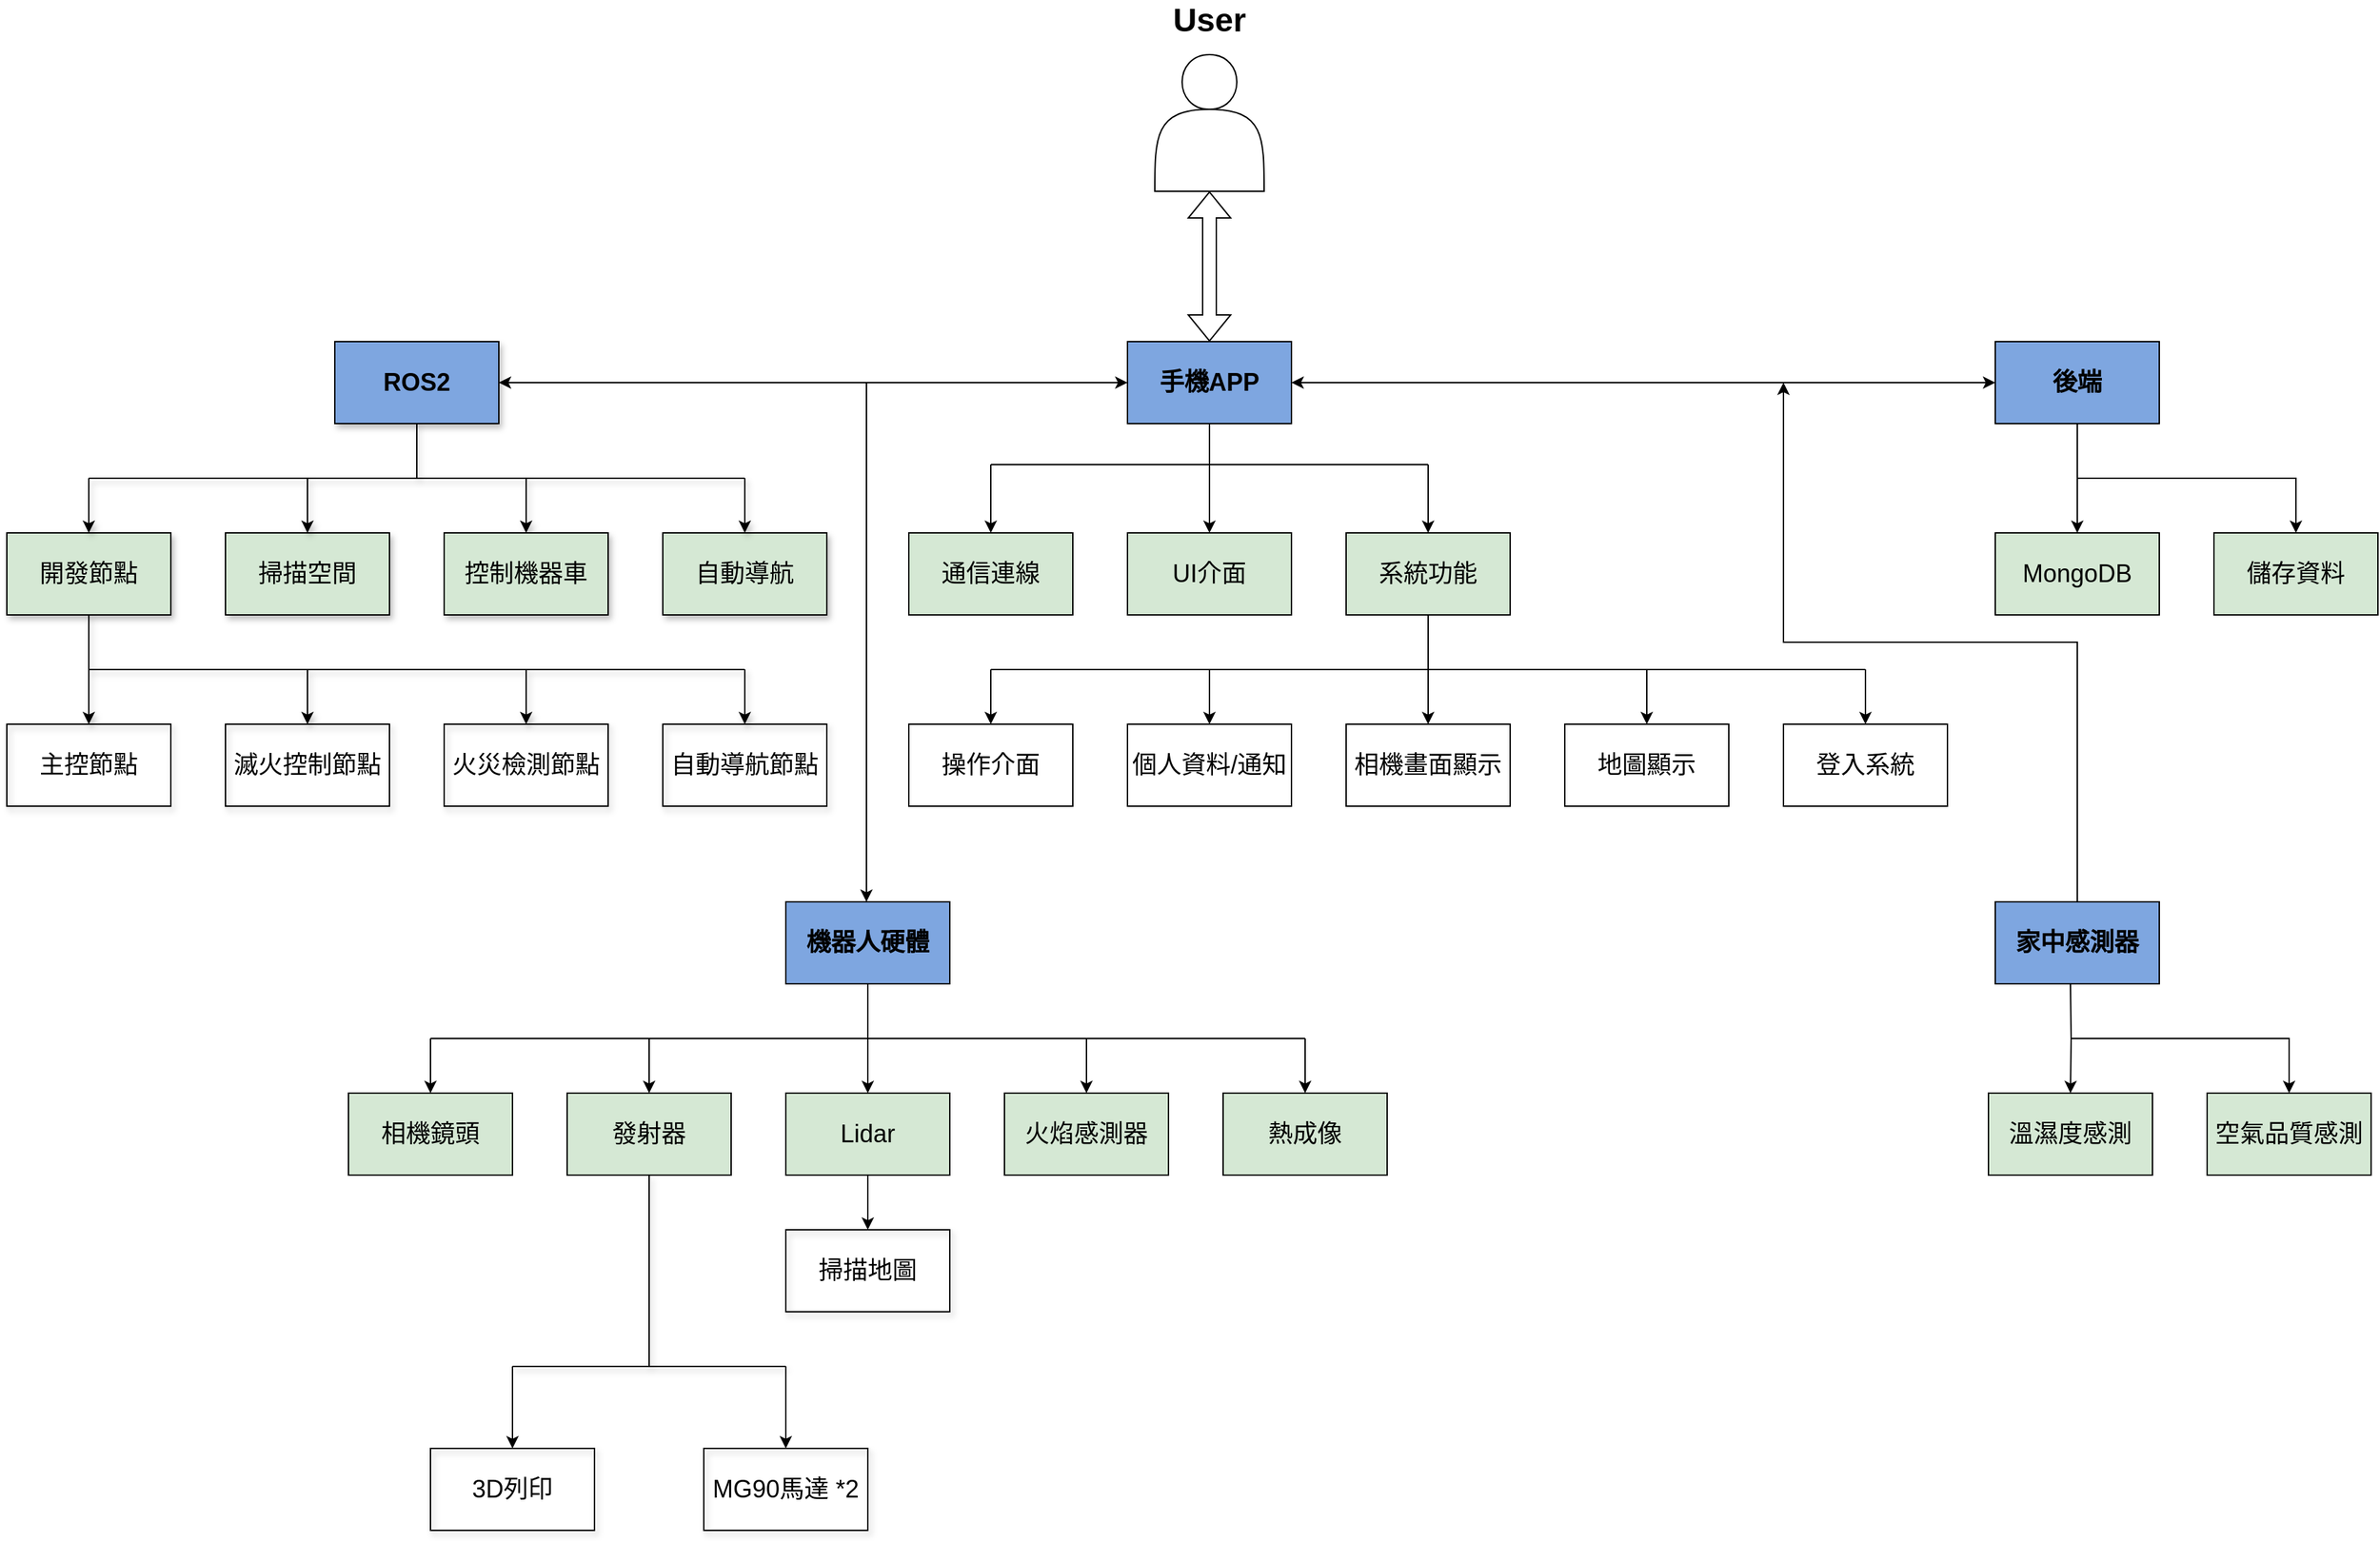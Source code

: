 <mxfile version="26.1.1">
  <diagram name="第 1 页" id="WW0h8ZEtxXKsrFg5zJ29">
    <mxGraphModel dx="3061" dy="2113" grid="1" gridSize="10" guides="1" tooltips="1" connect="1" arrows="1" fold="1" page="1" pageScale="1" pageWidth="1169" pageHeight="827" background="none" math="0" shadow="0">
      <root>
        <mxCell id="0" />
        <mxCell id="1" parent="0" />
        <mxCell id="4VITDHsciW-ZJ6fpmFNJ-5" value="" style="rounded=0;orthogonalLoop=1;jettySize=auto;html=1;shadow=1;" parent="1" target="4VITDHsciW-ZJ6fpmFNJ-4" edge="1">
          <mxGeometry relative="1" as="geometry">
            <mxPoint x="-510" y="-450" as="sourcePoint" />
          </mxGeometry>
        </mxCell>
        <mxCell id="4VITDHsciW-ZJ6fpmFNJ-1" value="&lt;font style=&quot;font-size: 18px;&quot;&gt;&lt;b&gt;ROS2&lt;/b&gt;&lt;/font&gt;" style="rounded=0;whiteSpace=wrap;html=1;fillColor=#7EA6E0;shadow=1;" parent="1" vertex="1">
          <mxGeometry x="-650" y="-550" width="120" height="60" as="geometry" />
        </mxCell>
        <mxCell id="4VITDHsciW-ZJ6fpmFNJ-4" value="&lt;font style=&quot;font-size: 18px;&quot;&gt;控制機器車&lt;/font&gt;" style="whiteSpace=wrap;html=1;rounded=0;fillColor=#D5E8D4;shadow=1;" parent="1" vertex="1">
          <mxGeometry x="-570" y="-410" width="120" height="60" as="geometry" />
        </mxCell>
        <mxCell id="4VITDHsciW-ZJ6fpmFNJ-14" value="&lt;font style=&quot;font-size: 18px;&quot;&gt;掃描空間&lt;/font&gt;" style="rounded=0;whiteSpace=wrap;html=1;fillColor=#D5E8D4;shadow=1;" parent="1" vertex="1">
          <mxGeometry x="-730" y="-410" width="120" height="60" as="geometry" />
        </mxCell>
        <mxCell id="4VITDHsciW-ZJ6fpmFNJ-24" value="&lt;font style=&quot;font-size: 18px;&quot;&gt;自動導航&lt;/font&gt;" style="rounded=0;whiteSpace=wrap;html=1;fillColor=#D5E8D4;shadow=1;" parent="1" vertex="1">
          <mxGeometry x="-410" y="-410" width="120" height="60" as="geometry" />
        </mxCell>
        <mxCell id="4VITDHsciW-ZJ6fpmFNJ-27" value="" style="edgeStyle=none;rounded=0;orthogonalLoop=1;jettySize=auto;html=1;shadow=1;" parent="1" source="4VITDHsciW-ZJ6fpmFNJ-25" target="4VITDHsciW-ZJ6fpmFNJ-26" edge="1">
          <mxGeometry relative="1" as="geometry" />
        </mxCell>
        <mxCell id="4VITDHsciW-ZJ6fpmFNJ-25" value="&lt;font style=&quot;font-size: 18px;&quot;&gt;開發節點&lt;/font&gt;" style="rounded=0;whiteSpace=wrap;html=1;fillColor=#D5E8D4;shadow=1;" parent="1" vertex="1">
          <mxGeometry x="-890" y="-410" width="120" height="60" as="geometry" />
        </mxCell>
        <mxCell id="4VITDHsciW-ZJ6fpmFNJ-26" value="&lt;font style=&quot;font-size: 18px;&quot;&gt;主控節點&lt;/font&gt;" style="whiteSpace=wrap;html=1;fillColor=none;rounded=0;shadow=1;" parent="1" vertex="1">
          <mxGeometry x="-890" y="-270" width="120" height="60" as="geometry" />
        </mxCell>
        <mxCell id="4VITDHsciW-ZJ6fpmFNJ-28" value="&lt;font style=&quot;font-size: 18px;&quot;&gt;滅火控制節點&lt;/font&gt;" style="whiteSpace=wrap;html=1;fillColor=none;rounded=0;shadow=1;" parent="1" vertex="1">
          <mxGeometry x="-730" y="-270" width="120" height="60" as="geometry" />
        </mxCell>
        <mxCell id="4VITDHsciW-ZJ6fpmFNJ-29" value="&lt;font style=&quot;font-size: 18px;&quot;&gt;火災檢測節點&lt;/font&gt;" style="whiteSpace=wrap;html=1;fillColor=none;rounded=0;shadow=1;" parent="1" vertex="1">
          <mxGeometry x="-570" y="-270" width="120" height="60" as="geometry" />
        </mxCell>
        <mxCell id="4VITDHsciW-ZJ6fpmFNJ-30" value="&lt;font style=&quot;font-size: 18px;&quot;&gt;自動導航節點&lt;/font&gt;" style="whiteSpace=wrap;html=1;fillColor=none;rounded=0;shadow=1;" parent="1" vertex="1">
          <mxGeometry x="-410" y="-270" width="120" height="60" as="geometry" />
        </mxCell>
        <mxCell id="4VITDHsciW-ZJ6fpmFNJ-39" value="" style="endArrow=none;html=1;rounded=0;shadow=1;" parent="1" edge="1">
          <mxGeometry width="50" height="50" relative="1" as="geometry">
            <mxPoint x="-350" y="-450" as="sourcePoint" />
            <mxPoint x="-830" y="-450" as="targetPoint" />
          </mxGeometry>
        </mxCell>
        <mxCell id="4VITDHsciW-ZJ6fpmFNJ-40" value="" style="endArrow=classic;html=1;rounded=0;entryX=0.5;entryY=0;entryDx=0;entryDy=0;shadow=1;" parent="1" target="4VITDHsciW-ZJ6fpmFNJ-25" edge="1">
          <mxGeometry width="50" height="50" relative="1" as="geometry">
            <mxPoint x="-830" y="-450" as="sourcePoint" />
            <mxPoint x="-780" y="-500" as="targetPoint" />
          </mxGeometry>
        </mxCell>
        <mxCell id="4VITDHsciW-ZJ6fpmFNJ-41" value="" style="endArrow=classic;html=1;rounded=0;shadow=1;" parent="1" target="4VITDHsciW-ZJ6fpmFNJ-24" edge="1">
          <mxGeometry width="50" height="50" relative="1" as="geometry">
            <mxPoint x="-350" y="-450" as="sourcePoint" />
            <mxPoint x="-300" y="-500" as="targetPoint" />
          </mxGeometry>
        </mxCell>
        <mxCell id="4VITDHsciW-ZJ6fpmFNJ-42" value="" style="endArrow=classic;html=1;rounded=0;shadow=1;" parent="1" target="4VITDHsciW-ZJ6fpmFNJ-14" edge="1">
          <mxGeometry width="50" height="50" relative="1" as="geometry">
            <mxPoint x="-670" y="-450" as="sourcePoint" />
            <mxPoint x="-620" y="-500" as="targetPoint" />
          </mxGeometry>
        </mxCell>
        <mxCell id="4VITDHsciW-ZJ6fpmFNJ-43" value="" style="endArrow=none;html=1;rounded=0;shadow=1;" parent="1" edge="1">
          <mxGeometry width="50" height="50" relative="1" as="geometry">
            <mxPoint x="-830" y="-310" as="sourcePoint" />
            <mxPoint x="-350" y="-310" as="targetPoint" />
          </mxGeometry>
        </mxCell>
        <mxCell id="4VITDHsciW-ZJ6fpmFNJ-44" value="" style="endArrow=classic;html=1;rounded=0;shadow=1;" parent="1" target="4VITDHsciW-ZJ6fpmFNJ-28" edge="1">
          <mxGeometry width="50" height="50" relative="1" as="geometry">
            <mxPoint x="-670" y="-310" as="sourcePoint" />
            <mxPoint x="-620" y="-360" as="targetPoint" />
          </mxGeometry>
        </mxCell>
        <mxCell id="4VITDHsciW-ZJ6fpmFNJ-45" value="" style="endArrow=classic;html=1;rounded=0;shadow=1;" parent="1" target="4VITDHsciW-ZJ6fpmFNJ-29" edge="1">
          <mxGeometry width="50" height="50" relative="1" as="geometry">
            <mxPoint x="-510" y="-310" as="sourcePoint" />
            <mxPoint x="-460" y="-360" as="targetPoint" />
          </mxGeometry>
        </mxCell>
        <mxCell id="4VITDHsciW-ZJ6fpmFNJ-46" value="" style="endArrow=classic;html=1;rounded=0;shadow=1;" parent="1" target="4VITDHsciW-ZJ6fpmFNJ-30" edge="1">
          <mxGeometry width="50" height="50" relative="1" as="geometry">
            <mxPoint x="-350" y="-310" as="sourcePoint" />
            <mxPoint x="-300" y="-360" as="targetPoint" />
          </mxGeometry>
        </mxCell>
        <mxCell id="4VITDHsciW-ZJ6fpmFNJ-65" value="&lt;font style=&quot;font-size: 18px;&quot;&gt;&lt;b&gt;機器人硬體&lt;/b&gt;&lt;/font&gt;" style="rounded=0;whiteSpace=wrap;html=1;fillColor=light-dark(#7EA6E0,#000000);" parent="1" vertex="1">
          <mxGeometry x="-320" y="-140" width="120" height="60" as="geometry" />
        </mxCell>
        <mxCell id="4VITDHsciW-ZJ6fpmFNJ-66" value="&lt;font style=&quot;font-size: 18px;&quot;&gt;Lidar&lt;/font&gt;" style="whiteSpace=wrap;html=1;rounded=0;fillColor=light-dark(#D5E8D4,#000000);" parent="1" vertex="1">
          <mxGeometry x="-320" width="120" height="60" as="geometry" />
        </mxCell>
        <mxCell id="4VITDHsciW-ZJ6fpmFNJ-67" value="&lt;font style=&quot;font-size: 18px;&quot;&gt;發射器&lt;/font&gt;" style="rounded=0;whiteSpace=wrap;html=1;fillColor=light-dark(#D5E8D4,#000000);" parent="1" vertex="1">
          <mxGeometry x="-480" width="120" height="60" as="geometry" />
        </mxCell>
        <mxCell id="4VITDHsciW-ZJ6fpmFNJ-68" value="&lt;font style=&quot;font-size: 18px;&quot;&gt;火焰感測器&lt;/font&gt;" style="rounded=0;whiteSpace=wrap;html=1;fillColor=light-dark(#D5E8D4,#000000);" parent="1" vertex="1">
          <mxGeometry x="-160" width="120" height="60" as="geometry" />
        </mxCell>
        <mxCell id="4VITDHsciW-ZJ6fpmFNJ-70" value="&lt;font style=&quot;font-size: 18px;&quot;&gt;相機鏡頭&lt;/font&gt;" style="rounded=0;whiteSpace=wrap;html=1;fillColor=light-dark(#D5E8D4,#000000);" parent="1" vertex="1">
          <mxGeometry x="-640" width="120" height="60" as="geometry" />
        </mxCell>
        <mxCell id="4VITDHsciW-ZJ6fpmFNJ-75" value="" style="endArrow=none;html=1;rounded=0;" parent="1" edge="1">
          <mxGeometry width="50" height="50" relative="1" as="geometry">
            <mxPoint x="60" y="-40" as="sourcePoint" />
            <mxPoint x="-580" y="-40" as="targetPoint" />
          </mxGeometry>
        </mxCell>
        <mxCell id="4VITDHsciW-ZJ6fpmFNJ-76" value="" style="endArrow=classic;html=1;rounded=0;entryX=0.5;entryY=0;entryDx=0;entryDy=0;" parent="1" target="4VITDHsciW-ZJ6fpmFNJ-70" edge="1">
          <mxGeometry width="50" height="50" relative="1" as="geometry">
            <mxPoint x="-580" y="-40" as="sourcePoint" />
            <mxPoint x="-530" y="-90" as="targetPoint" />
          </mxGeometry>
        </mxCell>
        <mxCell id="4VITDHsciW-ZJ6fpmFNJ-77" value="" style="endArrow=classic;html=1;rounded=0;" parent="1" target="4VITDHsciW-ZJ6fpmFNJ-68" edge="1">
          <mxGeometry width="50" height="50" relative="1" as="geometry">
            <mxPoint x="-100" y="-40" as="sourcePoint" />
            <mxPoint x="-50" y="-90" as="targetPoint" />
          </mxGeometry>
        </mxCell>
        <mxCell id="4VITDHsciW-ZJ6fpmFNJ-78" value="" style="endArrow=classic;html=1;rounded=0;" parent="1" target="4VITDHsciW-ZJ6fpmFNJ-67" edge="1">
          <mxGeometry width="50" height="50" relative="1" as="geometry">
            <mxPoint x="-420" y="-40" as="sourcePoint" />
            <mxPoint x="-370" y="-90" as="targetPoint" />
          </mxGeometry>
        </mxCell>
        <mxCell id="4VITDHsciW-ZJ6fpmFNJ-85" value="" style="endArrow=classic;html=1;rounded=0;" parent="1" target="4VITDHsciW-ZJ6fpmFNJ-66" edge="1">
          <mxGeometry width="50" height="50" relative="1" as="geometry">
            <mxPoint x="-260" y="-40" as="sourcePoint" />
            <mxPoint x="-210" y="-90" as="targetPoint" />
          </mxGeometry>
        </mxCell>
        <mxCell id="4VITDHsciW-ZJ6fpmFNJ-86" value="&lt;font style=&quot;font-size: 18px;&quot;&gt;熱成像&lt;/font&gt;" style="rounded=0;whiteSpace=wrap;html=1;fillColor=light-dark(#D5E8D4,#000000);" parent="1" vertex="1">
          <mxGeometry width="120" height="60" as="geometry" />
        </mxCell>
        <mxCell id="4VITDHsciW-ZJ6fpmFNJ-87" value="" style="endArrow=none;html=1;rounded=0;" parent="1" edge="1">
          <mxGeometry width="50" height="50" relative="1" as="geometry">
            <mxPoint x="-260" y="-80" as="sourcePoint" />
            <mxPoint x="-260" y="-20" as="targetPoint" />
          </mxGeometry>
        </mxCell>
        <mxCell id="4VITDHsciW-ZJ6fpmFNJ-88" value="" style="endArrow=classic;html=1;rounded=0;" parent="1" target="4VITDHsciW-ZJ6fpmFNJ-86" edge="1">
          <mxGeometry width="50" height="50" relative="1" as="geometry">
            <mxPoint x="60" y="-40" as="sourcePoint" />
            <mxPoint x="110" y="-90" as="targetPoint" />
          </mxGeometry>
        </mxCell>
        <mxCell id="4VITDHsciW-ZJ6fpmFNJ-89" value="" style="endArrow=none;html=1;rounded=0;shadow=1;" parent="1" edge="1">
          <mxGeometry width="50" height="50" relative="1" as="geometry">
            <mxPoint x="-590" y="-490" as="sourcePoint" />
            <mxPoint x="-590" y="-450" as="targetPoint" />
          </mxGeometry>
        </mxCell>
        <mxCell id="4VITDHsciW-ZJ6fpmFNJ-90" value="" style="edgeStyle=orthogonalEdgeStyle;rounded=0;orthogonalLoop=1;jettySize=auto;html=1;" parent="1" source="4VITDHsciW-ZJ6fpmFNJ-91" target="4VITDHsciW-ZJ6fpmFNJ-92" edge="1">
          <mxGeometry relative="1" as="geometry" />
        </mxCell>
        <mxCell id="4VITDHsciW-ZJ6fpmFNJ-91" value="&lt;font style=&quot;font-size: 18px;&quot;&gt;&lt;b&gt;手機APP&lt;/b&gt;&lt;/font&gt;" style="rounded=0;whiteSpace=wrap;html=1;fillColor=light-dark(#7EA6E0,var(--ge-dark-color, #121212));" parent="1" vertex="1">
          <mxGeometry x="-70" y="-550" width="120" height="60" as="geometry" />
        </mxCell>
        <mxCell id="4VITDHsciW-ZJ6fpmFNJ-92" value="&lt;font style=&quot;font-size: 18px;&quot;&gt;UI介面&lt;/font&gt;" style="rounded=0;whiteSpace=wrap;html=1;fillColor=light-dark(#D5E8D4,var(--ge-dark-color, #121212));" parent="1" vertex="1">
          <mxGeometry x="-70" y="-410" width="120" height="60" as="geometry" />
        </mxCell>
        <mxCell id="4VITDHsciW-ZJ6fpmFNJ-93" value="" style="edgeStyle=orthogonalEdgeStyle;rounded=0;orthogonalLoop=1;jettySize=auto;html=1;" parent="1" source="4VITDHsciW-ZJ6fpmFNJ-94" target="4VITDHsciW-ZJ6fpmFNJ-96" edge="1">
          <mxGeometry relative="1" as="geometry" />
        </mxCell>
        <mxCell id="4VITDHsciW-ZJ6fpmFNJ-94" value="&lt;font style=&quot;font-size: 18px;&quot;&gt;系統功能&lt;/font&gt;" style="rounded=0;whiteSpace=wrap;html=1;fillColor=light-dark(#D5E8D4,var(--ge-dark-color, #121212));" parent="1" vertex="1">
          <mxGeometry x="90" y="-410" width="120" height="60" as="geometry" />
        </mxCell>
        <mxCell id="4VITDHsciW-ZJ6fpmFNJ-95" value="&lt;font style=&quot;font-size: 18px;&quot;&gt;通信連線&lt;/font&gt;" style="rounded=0;whiteSpace=wrap;html=1;fillColor=light-dark(#D5E8D4,var(--ge-dark-color, #121212));" parent="1" vertex="1">
          <mxGeometry x="-230" y="-410" width="120" height="60" as="geometry" />
        </mxCell>
        <mxCell id="4VITDHsciW-ZJ6fpmFNJ-96" value="&lt;font style=&quot;font-size: 18px;&quot;&gt;相機畫面顯示&lt;/font&gt;" style="rounded=0;whiteSpace=wrap;html=1;" parent="1" vertex="1">
          <mxGeometry x="90" y="-270" width="120" height="60" as="geometry" />
        </mxCell>
        <mxCell id="4VITDHsciW-ZJ6fpmFNJ-97" value="&lt;font style=&quot;font-size: 18px;&quot;&gt;個人資料/通知&lt;/font&gt;" style="rounded=0;whiteSpace=wrap;html=1;" parent="1" vertex="1">
          <mxGeometry x="-70" y="-270" width="120" height="60" as="geometry" />
        </mxCell>
        <mxCell id="4VITDHsciW-ZJ6fpmFNJ-98" value="&lt;font style=&quot;font-size: 18px;&quot;&gt;操作介面&lt;/font&gt;" style="rounded=0;whiteSpace=wrap;html=1;" parent="1" vertex="1">
          <mxGeometry x="-230" y="-270" width="120" height="60" as="geometry" />
        </mxCell>
        <mxCell id="4VITDHsciW-ZJ6fpmFNJ-99" value="" style="endArrow=none;html=1;rounded=0;" parent="1" edge="1">
          <mxGeometry width="50" height="50" relative="1" as="geometry">
            <mxPoint x="-170" y="-310" as="sourcePoint" />
            <mxPoint x="470" y="-310" as="targetPoint" />
          </mxGeometry>
        </mxCell>
        <mxCell id="4VITDHsciW-ZJ6fpmFNJ-100" value="" style="endArrow=classic;html=1;rounded=0;entryX=0.5;entryY=0;entryDx=0;entryDy=0;" parent="1" target="4VITDHsciW-ZJ6fpmFNJ-98" edge="1">
          <mxGeometry width="50" height="50" relative="1" as="geometry">
            <mxPoint x="-170" y="-310" as="sourcePoint" />
            <mxPoint x="-130" y="-360" as="targetPoint" />
          </mxGeometry>
        </mxCell>
        <mxCell id="4VITDHsciW-ZJ6fpmFNJ-101" value="" style="endArrow=classic;html=1;rounded=0;" parent="1" target="4VITDHsciW-ZJ6fpmFNJ-97" edge="1">
          <mxGeometry width="50" height="50" relative="1" as="geometry">
            <mxPoint x="-10" y="-310" as="sourcePoint" />
            <mxPoint x="40" y="-360" as="targetPoint" />
          </mxGeometry>
        </mxCell>
        <mxCell id="4VITDHsciW-ZJ6fpmFNJ-102" value="" style="endArrow=none;html=1;rounded=0;" parent="1" edge="1">
          <mxGeometry width="50" height="50" relative="1" as="geometry">
            <mxPoint x="-170" y="-460" as="sourcePoint" />
            <mxPoint x="150" y="-460" as="targetPoint" />
          </mxGeometry>
        </mxCell>
        <mxCell id="4VITDHsciW-ZJ6fpmFNJ-103" value="" style="endArrow=classic;html=1;rounded=0;" parent="1" target="4VITDHsciW-ZJ6fpmFNJ-95" edge="1">
          <mxGeometry width="50" height="50" relative="1" as="geometry">
            <mxPoint x="-170" y="-460" as="sourcePoint" />
            <mxPoint x="-120" y="-510" as="targetPoint" />
          </mxGeometry>
        </mxCell>
        <mxCell id="4VITDHsciW-ZJ6fpmFNJ-104" value="" style="endArrow=classic;html=1;rounded=0;" parent="1" target="4VITDHsciW-ZJ6fpmFNJ-94" edge="1">
          <mxGeometry width="50" height="50" relative="1" as="geometry">
            <mxPoint x="150" y="-460" as="sourcePoint" />
            <mxPoint x="200" y="-510" as="targetPoint" />
          </mxGeometry>
        </mxCell>
        <mxCell id="4VITDHsciW-ZJ6fpmFNJ-105" value="" style="edgeStyle=orthogonalEdgeStyle;rounded=0;orthogonalLoop=1;jettySize=auto;html=1;" parent="1" source="4VITDHsciW-ZJ6fpmFNJ-106" target="4VITDHsciW-ZJ6fpmFNJ-107" edge="1">
          <mxGeometry relative="1" as="geometry" />
        </mxCell>
        <mxCell id="4VITDHsciW-ZJ6fpmFNJ-106" value="&lt;font style=&quot;font-size: 18px;&quot;&gt;&lt;b&gt;後端&lt;/b&gt;&lt;/font&gt;" style="rounded=0;whiteSpace=wrap;html=1;fillColor=light-dark(#7EA6E0,var(--ge-dark-color, #121212));" parent="1" vertex="1">
          <mxGeometry x="565" y="-550" width="120" height="60" as="geometry" />
        </mxCell>
        <mxCell id="4VITDHsciW-ZJ6fpmFNJ-107" value="&lt;font style=&quot;font-size: 18px;&quot;&gt;MongoDB&lt;/font&gt;" style="rounded=0;whiteSpace=wrap;html=1;fillColor=light-dark(#D5E8D4,var(--ge-dark-color, #121212));" parent="1" vertex="1">
          <mxGeometry x="565" y="-410" width="120" height="60" as="geometry" />
        </mxCell>
        <mxCell id="eXrydpFlxrpnpGlrydC9-1" value="&lt;font style=&quot;font-size: 18px;&quot;&gt;地圖顯示&lt;/font&gt;" style="rounded=0;whiteSpace=wrap;html=1;" parent="1" vertex="1">
          <mxGeometry x="250" y="-270" width="120" height="60" as="geometry" />
        </mxCell>
        <mxCell id="eXrydpFlxrpnpGlrydC9-2" value="" style="endArrow=classic;html=1;rounded=0;" parent="1" target="eXrydpFlxrpnpGlrydC9-1" edge="1">
          <mxGeometry width="50" height="50" relative="1" as="geometry">
            <mxPoint x="310" y="-310" as="sourcePoint" />
            <mxPoint x="360" y="-360" as="targetPoint" />
          </mxGeometry>
        </mxCell>
        <mxCell id="eXrydpFlxrpnpGlrydC9-3" value="&lt;font style=&quot;font-size: 18px;&quot;&gt;登入系統&lt;/font&gt;" style="rounded=0;whiteSpace=wrap;html=1;" parent="1" vertex="1">
          <mxGeometry x="410" y="-270" width="120" height="60" as="geometry" />
        </mxCell>
        <mxCell id="eXrydpFlxrpnpGlrydC9-4" value="" style="endArrow=classic;html=1;rounded=0;" parent="1" target="eXrydpFlxrpnpGlrydC9-3" edge="1">
          <mxGeometry width="50" height="50" relative="1" as="geometry">
            <mxPoint x="470" y="-310" as="sourcePoint" />
            <mxPoint x="520" y="-360" as="targetPoint" />
          </mxGeometry>
        </mxCell>
        <mxCell id="Zr-bNHvtm_R9Ph800kAt-1" value="" style="shape=actor;whiteSpace=wrap;html=1;" parent="1" vertex="1">
          <mxGeometry x="-50" y="-760" width="80" height="100" as="geometry" />
        </mxCell>
        <mxCell id="Zr-bNHvtm_R9Ph800kAt-2" value="&lt;font style=&quot;font-size: 24px;&quot;&gt;&lt;b&gt;User&lt;/b&gt;&lt;/font&gt;" style="text;strokeColor=none;align=center;fillColor=none;html=1;verticalAlign=middle;whiteSpace=wrap;rounded=0;" parent="1" vertex="1">
          <mxGeometry x="-40" y="-800" width="60" height="30" as="geometry" />
        </mxCell>
        <mxCell id="Zr-bNHvtm_R9Ph800kAt-9" value="&lt;font style=&quot;font-size: 18px;&quot;&gt;儲存資料&lt;/font&gt;" style="rounded=0;whiteSpace=wrap;html=1;fillColor=light-dark(#D5E8D4,var(--ge-dark-color, #121212));" parent="1" vertex="1">
          <mxGeometry x="725" y="-410" width="120" height="60" as="geometry" />
        </mxCell>
        <mxCell id="Zr-bNHvtm_R9Ph800kAt-11" value="" style="endArrow=classic;html=1;rounded=0;" parent="1" target="Zr-bNHvtm_R9Ph800kAt-9" edge="1">
          <mxGeometry width="50" height="50" relative="1" as="geometry">
            <mxPoint x="625" y="-450" as="sourcePoint" />
            <mxPoint x="885" y="-450" as="targetPoint" />
            <Array as="points">
              <mxPoint x="785" y="-450" />
            </Array>
          </mxGeometry>
        </mxCell>
        <mxCell id="Zr-bNHvtm_R9Ph800kAt-13" value="" style="endArrow=classic;startArrow=classic;html=1;rounded=0;exitX=1;exitY=0.5;exitDx=0;exitDy=0;entryX=0;entryY=0.5;entryDx=0;entryDy=0;" parent="1" source="4VITDHsciW-ZJ6fpmFNJ-1" target="4VITDHsciW-ZJ6fpmFNJ-91" edge="1">
          <mxGeometry width="50" height="50" relative="1" as="geometry">
            <mxPoint x="120" y="30" as="sourcePoint" />
            <mxPoint x="170" y="-20" as="targetPoint" />
          </mxGeometry>
        </mxCell>
        <mxCell id="Zr-bNHvtm_R9Ph800kAt-14" value="" style="shape=flexArrow;endArrow=classic;startArrow=classic;html=1;rounded=0;entryX=0.5;entryY=1;entryDx=0;entryDy=0;" parent="1" source="4VITDHsciW-ZJ6fpmFNJ-91" target="Zr-bNHvtm_R9Ph800kAt-1" edge="1">
          <mxGeometry width="100" height="100" relative="1" as="geometry">
            <mxPoint x="100" y="50" as="sourcePoint" />
            <mxPoint x="200" y="-50" as="targetPoint" />
          </mxGeometry>
        </mxCell>
        <mxCell id="Zr-bNHvtm_R9Ph800kAt-15" value="" style="endArrow=classic;startArrow=classic;html=1;rounded=0;entryX=0;entryY=0.5;entryDx=0;entryDy=0;exitX=1;exitY=0.5;exitDx=0;exitDy=0;" parent="1" source="4VITDHsciW-ZJ6fpmFNJ-91" target="4VITDHsciW-ZJ6fpmFNJ-106" edge="1">
          <mxGeometry width="50" height="50" relative="1" as="geometry">
            <mxPoint x="120" y="30" as="sourcePoint" />
            <mxPoint x="170" y="-20" as="targetPoint" />
          </mxGeometry>
        </mxCell>
        <mxCell id="Zr-bNHvtm_R9Ph800kAt-16" value="" style="endArrow=classic;html=1;rounded=0;entryX=0.5;entryY=0;entryDx=0;entryDy=0;" parent="1" edge="1">
          <mxGeometry width="50" height="50" relative="1" as="geometry">
            <mxPoint x="-261" y="-520" as="sourcePoint" />
            <mxPoint x="-261" y="-140" as="targetPoint" />
          </mxGeometry>
        </mxCell>
        <mxCell id="Zr-bNHvtm_R9Ph800kAt-18" value="&lt;font style=&quot;font-size: 18px;&quot;&gt;MG90馬達 *2&lt;/font&gt;" style="whiteSpace=wrap;html=1;fillColor=none;rounded=0;shadow=1;" parent="1" vertex="1">
          <mxGeometry x="-380" y="260" width="120" height="60" as="geometry" />
        </mxCell>
        <mxCell id="Zr-bNHvtm_R9Ph800kAt-19" value="" style="endArrow=classic;html=1;rounded=0;exitX=0.5;exitY=1;exitDx=0;exitDy=0;" parent="1" edge="1">
          <mxGeometry width="50" height="50" relative="1" as="geometry">
            <mxPoint x="-260" y="60" as="sourcePoint" />
            <mxPoint x="-260" y="100" as="targetPoint" />
          </mxGeometry>
        </mxCell>
        <mxCell id="Zr-bNHvtm_R9Ph800kAt-20" value="&lt;font style=&quot;font-size: 18px;&quot;&gt;掃描地圖&lt;/font&gt;" style="whiteSpace=wrap;html=1;fillColor=none;rounded=0;shadow=1;" parent="1" vertex="1">
          <mxGeometry x="-320" y="100" width="120" height="60" as="geometry" />
        </mxCell>
        <mxCell id="Zr-bNHvtm_R9Ph800kAt-21" value="&lt;span style=&quot;font-size: 18px;&quot;&gt;&lt;b&gt;家中感測器&lt;/b&gt;&lt;/span&gt;" style="rounded=0;whiteSpace=wrap;html=1;fillColor=light-dark(#7EA6E0,var(--ge-dark-color, #121212));" parent="1" vertex="1">
          <mxGeometry x="565" y="-140" width="120" height="60" as="geometry" />
        </mxCell>
        <mxCell id="Zr-bNHvtm_R9Ph800kAt-22" value="" style="edgeStyle=orthogonalEdgeStyle;rounded=0;orthogonalLoop=1;jettySize=auto;html=1;" parent="1" target="Zr-bNHvtm_R9Ph800kAt-23" edge="1">
          <mxGeometry relative="1" as="geometry">
            <mxPoint x="620" y="-80" as="sourcePoint" />
          </mxGeometry>
        </mxCell>
        <mxCell id="Zr-bNHvtm_R9Ph800kAt-23" value="&lt;font style=&quot;font-size: 18px;&quot;&gt;溫濕度感測&lt;/font&gt;" style="rounded=0;whiteSpace=wrap;html=1;fillColor=light-dark(#D5E8D4,var(--ge-dark-color, #121212));" parent="1" vertex="1">
          <mxGeometry x="560" width="120" height="60" as="geometry" />
        </mxCell>
        <mxCell id="Zr-bNHvtm_R9Ph800kAt-24" value="&lt;font style=&quot;font-size: 18px;&quot;&gt;空氣品質感測&lt;/font&gt;" style="rounded=0;whiteSpace=wrap;html=1;fillColor=light-dark(#D5E8D4,var(--ge-dark-color, #121212));" parent="1" vertex="1">
          <mxGeometry x="720" width="120" height="60" as="geometry" />
        </mxCell>
        <mxCell id="Zr-bNHvtm_R9Ph800kAt-25" value="" style="endArrow=classic;html=1;rounded=0;" parent="1" target="Zr-bNHvtm_R9Ph800kAt-24" edge="1">
          <mxGeometry width="50" height="50" relative="1" as="geometry">
            <mxPoint x="620" y="-40" as="sourcePoint" />
            <mxPoint x="880" y="-40" as="targetPoint" />
            <Array as="points">
              <mxPoint x="780" y="-40" />
            </Array>
          </mxGeometry>
        </mxCell>
        <mxCell id="Zr-bNHvtm_R9Ph800kAt-26" value="" style="endArrow=classic;html=1;rounded=0;exitX=0.5;exitY=0;exitDx=0;exitDy=0;" parent="1" source="Zr-bNHvtm_R9Ph800kAt-21" edge="1">
          <mxGeometry width="50" height="50" relative="1" as="geometry">
            <mxPoint x="630" y="-150" as="sourcePoint" />
            <mxPoint x="410" y="-520" as="targetPoint" />
            <Array as="points">
              <mxPoint x="625" y="-330" />
              <mxPoint x="410" y="-330" />
            </Array>
          </mxGeometry>
        </mxCell>
        <mxCell id="2" value="&lt;span style=&quot;font-size: 18px;&quot;&gt;3D列印&lt;/span&gt;" style="whiteSpace=wrap;html=1;fillColor=none;rounded=0;shadow=1;" parent="1" vertex="1">
          <mxGeometry x="-580" y="260" width="120" height="60" as="geometry" />
        </mxCell>
        <mxCell id="yNN0l1xeaN1eTnPAUF7a-13" value="" style="endArrow=none;html=1;rounded=0;shadow=1;entryX=0.5;entryY=1;entryDx=0;entryDy=0;" edge="1" parent="1" target="4VITDHsciW-ZJ6fpmFNJ-67">
          <mxGeometry width="50" height="50" relative="1" as="geometry">
            <mxPoint x="-420" y="200" as="sourcePoint" />
            <mxPoint x="-650" y="420" as="targetPoint" />
          </mxGeometry>
        </mxCell>
        <mxCell id="yNN0l1xeaN1eTnPAUF7a-14" value="" style="endArrow=none;html=1;rounded=0;shadow=1;" edge="1" parent="1">
          <mxGeometry width="50" height="50" relative="1" as="geometry">
            <mxPoint x="-520" y="200" as="sourcePoint" />
            <mxPoint x="-320" y="200" as="targetPoint" />
          </mxGeometry>
        </mxCell>
        <mxCell id="yNN0l1xeaN1eTnPAUF7a-17" value="" style="endArrow=classic;html=1;rounded=0;entryX=0.5;entryY=0;entryDx=0;entryDy=0;" edge="1" parent="1" target="2">
          <mxGeometry width="50" height="50" relative="1" as="geometry">
            <mxPoint x="-520" y="200" as="sourcePoint" />
            <mxPoint x="-90" y="10" as="targetPoint" />
          </mxGeometry>
        </mxCell>
        <mxCell id="yNN0l1xeaN1eTnPAUF7a-19" value="" style="endArrow=classic;html=1;rounded=0;entryX=0.5;entryY=0;entryDx=0;entryDy=0;" edge="1" parent="1" target="Zr-bNHvtm_R9Ph800kAt-18">
          <mxGeometry width="50" height="50" relative="1" as="geometry">
            <mxPoint x="-320" y="200" as="sourcePoint" />
            <mxPoint x="-80" y="20" as="targetPoint" />
          </mxGeometry>
        </mxCell>
      </root>
    </mxGraphModel>
  </diagram>
</mxfile>
